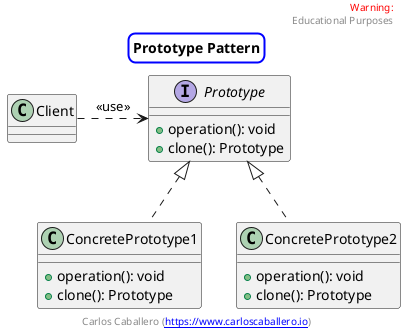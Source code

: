 @startuml

skinparam titleBorderRoundCorner 15
skinparam titleBorderThickness 2
skinparam titleBorderColor blue


header
<font color=red>Warning:</font>
Educational Purposes
endheader

center footer Carlos Caballero ([[https://www.carloscaballero.io https://www.carloscaballero.io]])


title Prototype Pattern

interface Prototype {
    + operation(): void
    + clone(): Prototype
}

class ConcretePrototype1 {
    + operation(): void
    + clone(): Prototype
}

class ConcretePrototype2 {
    + operation(): void
    + clone(): Prototype
}

class Client {

}

Prototype <|.. ConcretePrototype1
Prototype <|.. ConcretePrototype2
Client .> Prototype: "<<use>>"


@enduml
